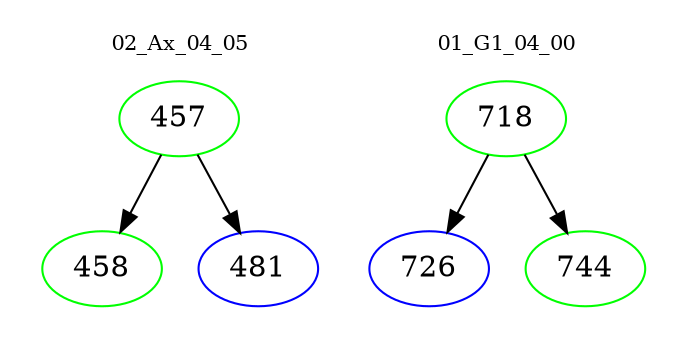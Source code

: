 digraph{
subgraph cluster_0 {
color = white
label = "02_Ax_04_05";
fontsize=10;
T0_457 [label="457", color="green"]
T0_457 -> T0_458 [color="black"]
T0_458 [label="458", color="green"]
T0_457 -> T0_481 [color="black"]
T0_481 [label="481", color="blue"]
}
subgraph cluster_1 {
color = white
label = "01_G1_04_00";
fontsize=10;
T1_718 [label="718", color="green"]
T1_718 -> T1_726 [color="black"]
T1_726 [label="726", color="blue"]
T1_718 -> T1_744 [color="black"]
T1_744 [label="744", color="green"]
}
}
